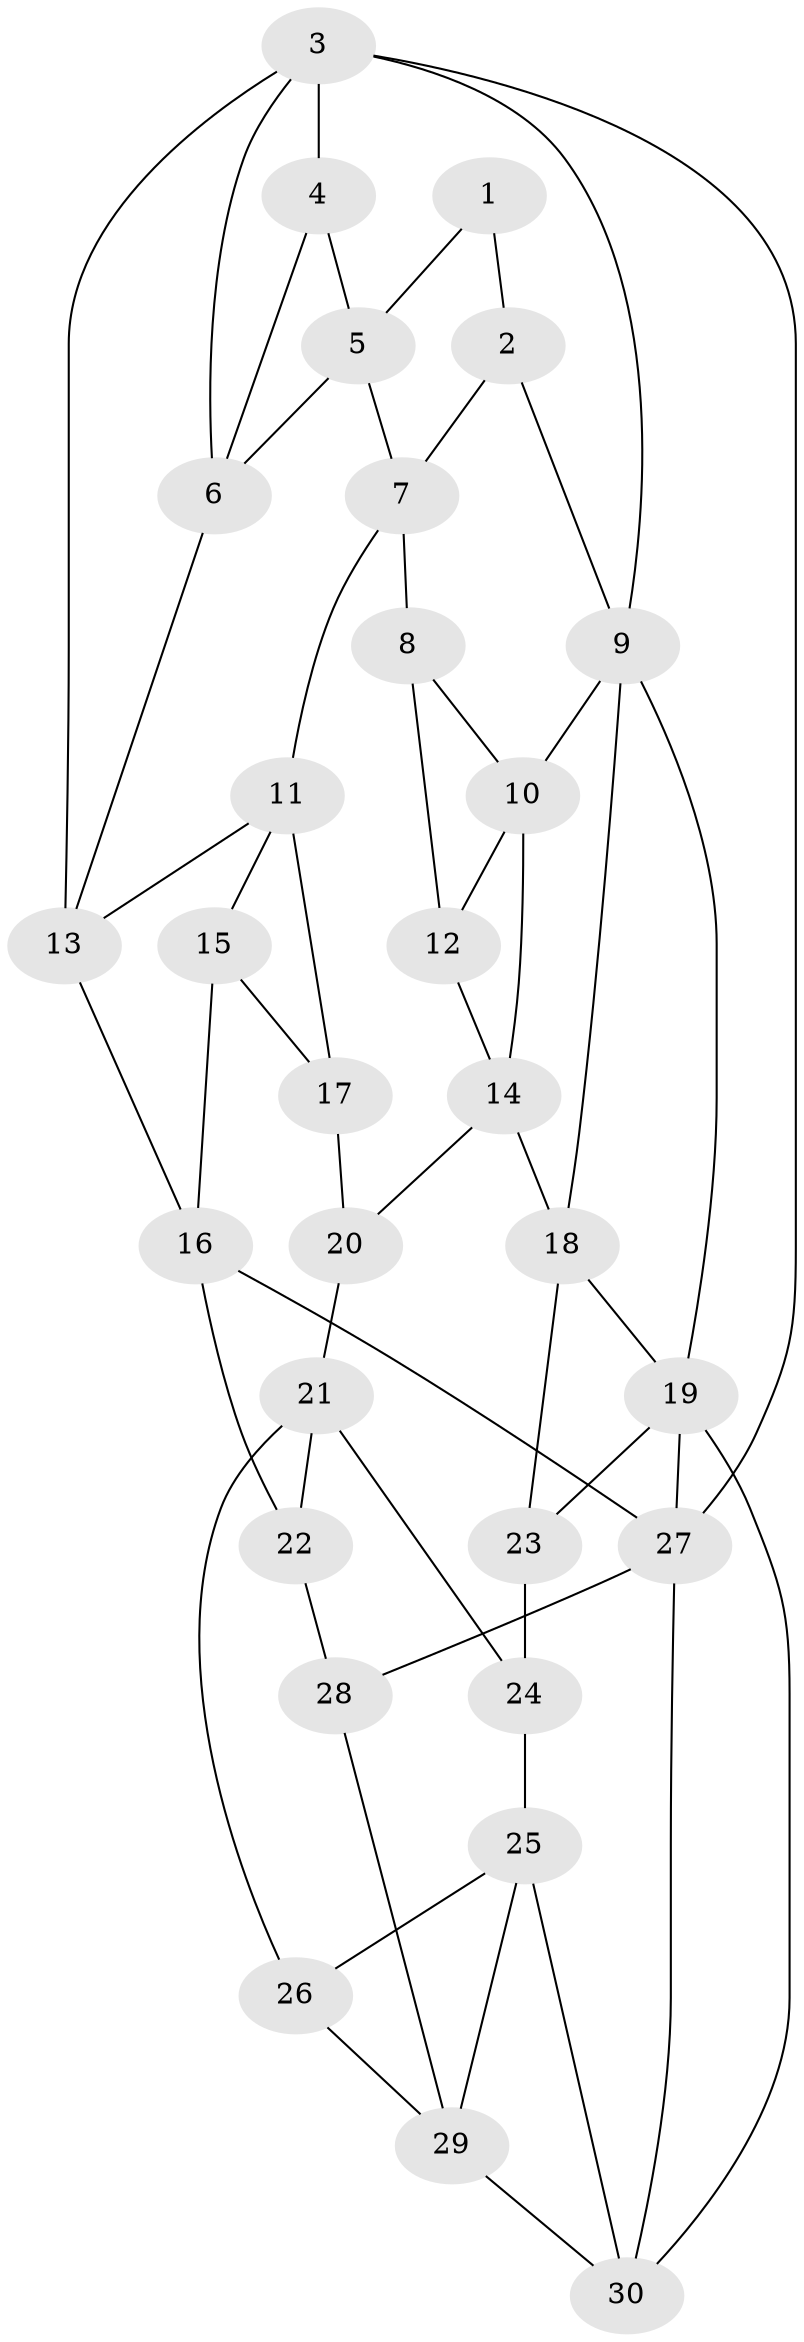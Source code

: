// original degree distribution, {3: 0.05357142857142857, 5: 0.5178571428571429, 4: 0.21428571428571427, 6: 0.21428571428571427}
// Generated by graph-tools (version 1.1) at 2025/51/03/09/25 03:51:08]
// undirected, 30 vertices, 55 edges
graph export_dot {
graph [start="1"]
  node [color=gray90,style=filled];
  1;
  2;
  3;
  4;
  5;
  6;
  7;
  8;
  9;
  10;
  11;
  12;
  13;
  14;
  15;
  16;
  17;
  18;
  19;
  20;
  21;
  22;
  23;
  24;
  25;
  26;
  27;
  28;
  29;
  30;
  1 -- 2 [weight=1.0];
  1 -- 5 [weight=1.0];
  2 -- 7 [weight=1.0];
  2 -- 9 [weight=1.0];
  3 -- 4 [weight=1.0];
  3 -- 6 [weight=1.0];
  3 -- 9 [weight=1.0];
  3 -- 13 [weight=1.0];
  3 -- 27 [weight=1.0];
  4 -- 5 [weight=1.0];
  4 -- 6 [weight=1.0];
  5 -- 6 [weight=1.0];
  5 -- 7 [weight=1.0];
  6 -- 13 [weight=1.0];
  7 -- 8 [weight=1.0];
  7 -- 11 [weight=1.0];
  8 -- 10 [weight=1.0];
  8 -- 12 [weight=1.0];
  9 -- 10 [weight=1.0];
  9 -- 18 [weight=1.0];
  9 -- 19 [weight=1.0];
  10 -- 12 [weight=1.0];
  10 -- 14 [weight=1.0];
  11 -- 13 [weight=1.0];
  11 -- 15 [weight=1.0];
  11 -- 17 [weight=1.0];
  12 -- 14 [weight=1.0];
  13 -- 16 [weight=1.0];
  14 -- 18 [weight=1.0];
  14 -- 20 [weight=1.0];
  15 -- 16 [weight=1.0];
  15 -- 17 [weight=1.0];
  16 -- 22 [weight=1.0];
  16 -- 27 [weight=1.0];
  17 -- 20 [weight=2.0];
  18 -- 19 [weight=1.0];
  18 -- 23 [weight=1.0];
  19 -- 23 [weight=1.0];
  19 -- 27 [weight=1.0];
  19 -- 30 [weight=1.0];
  20 -- 21 [weight=1.0];
  21 -- 22 [weight=1.0];
  21 -- 24 [weight=1.0];
  21 -- 26 [weight=1.0];
  22 -- 28 [weight=2.0];
  23 -- 24 [weight=2.0];
  24 -- 25 [weight=1.0];
  25 -- 26 [weight=1.0];
  25 -- 29 [weight=1.0];
  25 -- 30 [weight=1.0];
  26 -- 29 [weight=1.0];
  27 -- 28 [weight=1.0];
  27 -- 30 [weight=1.0];
  28 -- 29 [weight=1.0];
  29 -- 30 [weight=1.0];
}
